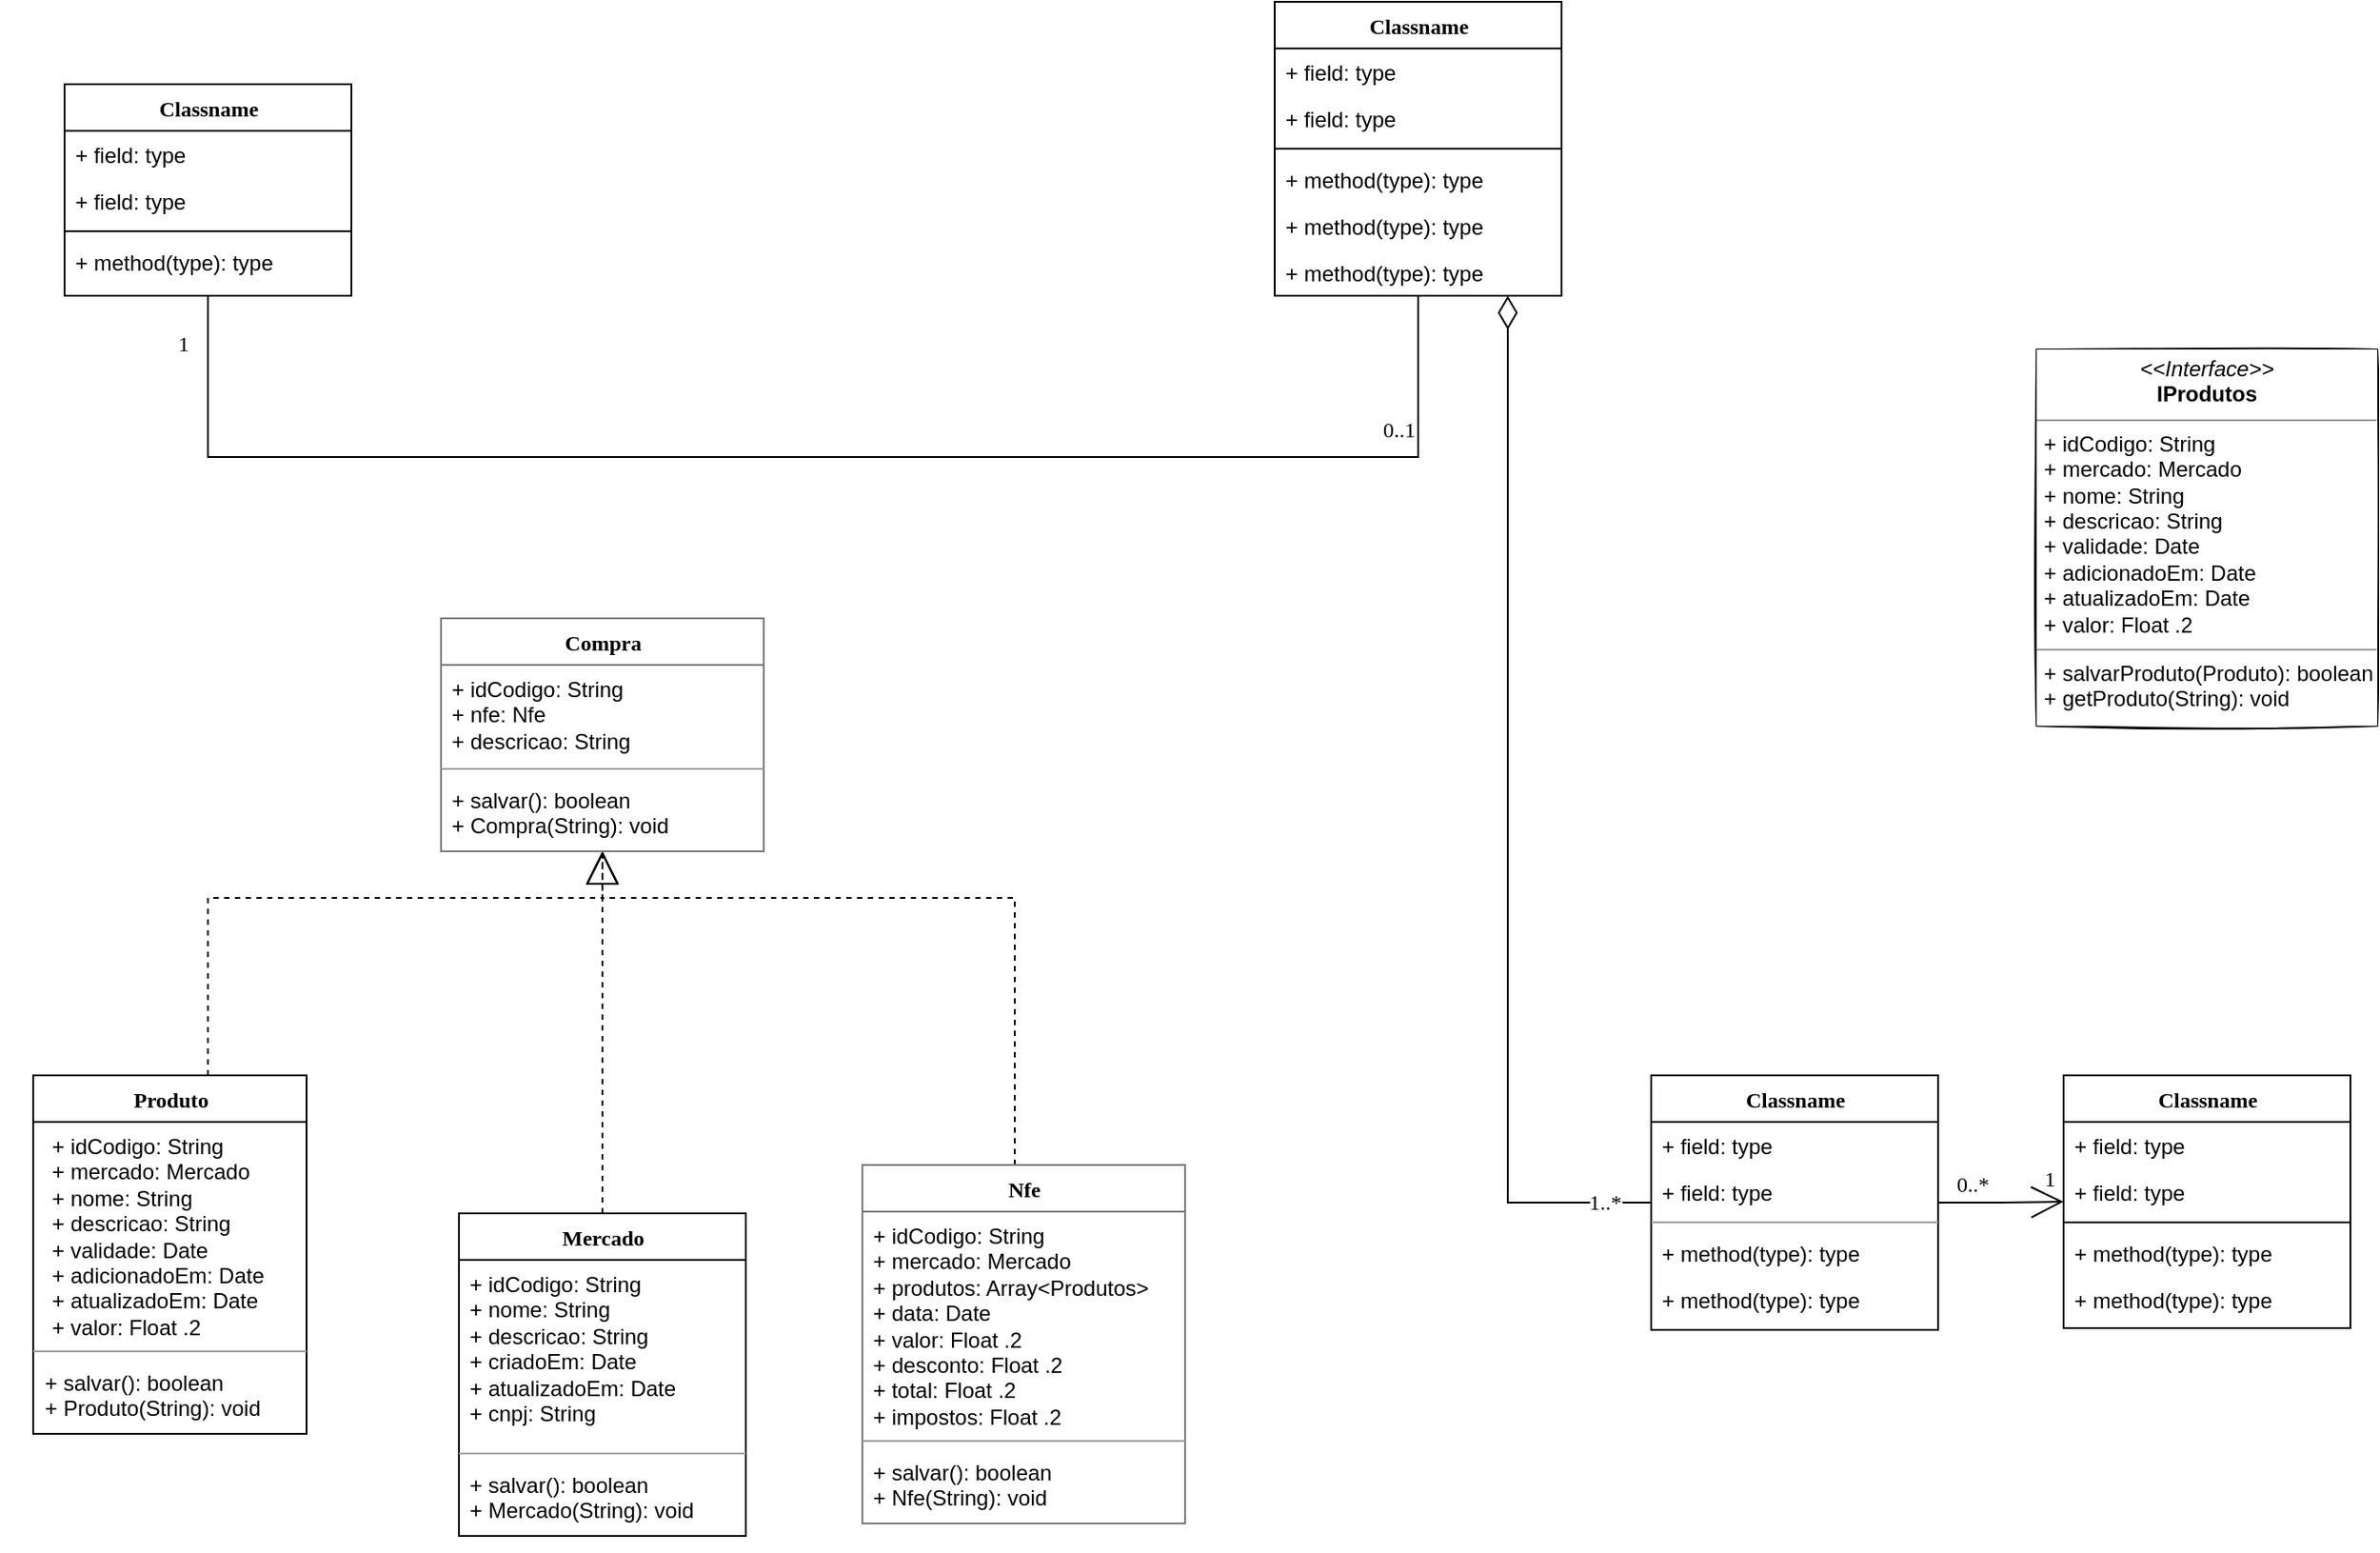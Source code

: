 <mxfile version="15.7.0" type="github">
  <diagram name="Page-1" id="6133507b-19e7-1e82-6fc7-422aa6c4b21f">
    <mxGraphModel dx="1422" dy="1640" grid="1" gridSize="10" guides="1" tooltips="1" connect="1" arrows="1" fold="1" page="1" pageScale="1" pageWidth="1100" pageHeight="850" background="none" math="0" shadow="0">
      <root>
        <mxCell id="0" />
        <mxCell id="1" parent="0" />
        <mxCell id="5zKXGd3uKck9Og05UXul-10" value="" style="rounded=0;whiteSpace=wrap;html=1;shadow=0;glass=0;labelBackgroundColor=default;sketch=1;fontColor=default;strokeColor=#FFFFFF;gradientColor=none;fillColor=none;" vertex="1" parent="1">
          <mxGeometry y="150" width="700" height="550" as="geometry" />
        </mxCell>
        <mxCell id="b94bc138ca980ef-13" style="edgeStyle=orthogonalEdgeStyle;rounded=0;html=1;dashed=1;labelBackgroundColor=default;startArrow=none;startFill=0;startSize=8;endArrow=open;endFill=0;endSize=16;fontFamily=Verdana;fontSize=12;fontColor=default;" parent="1" source="235556782a83e6d0-1" edge="1">
          <mxGeometry relative="1" as="geometry">
            <Array as="points">
              <mxPoint x="115" y="336" />
              <mxPoint x="335" y="336" />
            </Array>
            <mxPoint x="335" y="310" as="targetPoint" />
          </mxGeometry>
        </mxCell>
        <mxCell id="235556782a83e6d0-1" value="Produto" style="swimlane;html=1;fontStyle=1;align=center;verticalAlign=top;childLayout=stackLayout;horizontal=1;startSize=26;horizontalStack=0;resizeParent=1;resizeLast=0;collapsible=1;marginBottom=0;swimlaneFillColor=rgba(255, 255, 255, 1);rounded=0;shadow=0;comic=0;labelBackgroundColor=default;strokeWidth=1;fillColor=rgba(255, 255, 255, 1);fontFamily=Verdana;fontSize=12;glass=0;fontColor=default;" parent="1" vertex="1">
          <mxGeometry x="17.5" y="435" width="152.5" height="200" as="geometry">
            <mxRectangle x="35" y="436" width="90" height="26" as="alternateBounds" />
          </mxGeometry>
        </mxCell>
        <mxCell id="235556782a83e6d0-5" value="&lt;p style=&quot;margin: 0px 0px 0px 4px&quot;&gt;+ idCodigo: String&lt;br&gt;+ mercado: Mercado&lt;/p&gt;&lt;p style=&quot;margin: 0px 0px 0px 4px&quot;&gt;+ nome: String&lt;/p&gt;&lt;p style=&quot;margin: 0px 0px 0px 4px&quot;&gt;+ descricao: String&lt;/p&gt;&lt;p style=&quot;margin: 0px 0px 0px 4px&quot;&gt;+ validade: Date&lt;/p&gt;&lt;p style=&quot;margin: 0px 0px 0px 4px&quot;&gt;+ adicionadoEm: Date&lt;/p&gt;&lt;p style=&quot;margin: 0px 0px 0px 4px&quot;&gt;+ atualizadoEm: Date&lt;/p&gt;&lt;p style=&quot;margin: 0px 0px 0px 4px&quot;&gt;+ valor: Float .2&lt;/p&gt;" style="text;html=1;strokeColor=none;fillColor=none;align=left;verticalAlign=top;spacingLeft=4;spacingRight=4;whiteSpace=wrap;overflow=hidden;rotatable=0;points=[[0,0.5],[1,0.5]];portConstraint=eastwest;fontColor=default;labelBackgroundColor=default;" parent="235556782a83e6d0-1" vertex="1">
          <mxGeometry y="26" width="152.5" height="124" as="geometry" />
        </mxCell>
        <mxCell id="235556782a83e6d0-6" value="" style="line;html=1;strokeWidth=1;fillColor=none;align=left;verticalAlign=middle;spacingTop=-1;spacingLeft=3;spacingRight=3;rotatable=0;labelPosition=right;points=[];portConstraint=eastwest;fontColor=default;labelBackgroundColor=default;strokeColor=#9C9C9C;" parent="235556782a83e6d0-1" vertex="1">
          <mxGeometry y="150" width="152.5" height="8" as="geometry" />
        </mxCell>
        <mxCell id="235556782a83e6d0-7" value="&lt;span&gt;+ salvar(): boolean&lt;/span&gt;&lt;br&gt;&lt;span&gt;+ Produto(String): void&lt;/span&gt;" style="text;html=1;strokeColor=none;fillColor=none;align=left;verticalAlign=top;spacingLeft=4;spacingRight=4;whiteSpace=wrap;overflow=hidden;rotatable=0;points=[[0,0.5],[1,0.5]];portConstraint=eastwest;fontColor=default;labelBackgroundColor=default;" parent="235556782a83e6d0-1" vertex="1">
          <mxGeometry y="158" width="152.5" height="42" as="geometry" />
        </mxCell>
        <mxCell id="78961159f06e98e8-17" value="Classname" style="swimlane;html=1;fontStyle=1;align=center;verticalAlign=top;childLayout=stackLayout;horizontal=1;startSize=26;horizontalStack=0;resizeParent=1;resizeLast=0;collapsible=1;marginBottom=0;swimlaneFillColor=rgba(255, 255, 255, 1);rounded=0;shadow=0;comic=0;labelBackgroundColor=default;strokeWidth=1;fillColor=rgba(255, 255, 255, 1);fontFamily=Verdana;fontSize=12;glass=0;fontColor=default;" parent="1" vertex="1">
          <mxGeometry x="35" y="-118" width="160" height="118" as="geometry">
            <mxRectangle x="35" y="-118" width="100" height="26" as="alternateBounds" />
          </mxGeometry>
        </mxCell>
        <mxCell id="78961159f06e98e8-23" value="+ field: type" style="text;html=1;strokeColor=none;fillColor=none;align=left;verticalAlign=top;spacingLeft=4;spacingRight=4;whiteSpace=wrap;overflow=hidden;rotatable=0;points=[[0,0.5],[1,0.5]];portConstraint=eastwest;fontColor=default;labelBackgroundColor=default;" parent="78961159f06e98e8-17" vertex="1">
          <mxGeometry y="26" width="160" height="26" as="geometry" />
        </mxCell>
        <mxCell id="78961159f06e98e8-24" value="+ field: type" style="text;html=1;strokeColor=none;fillColor=none;align=left;verticalAlign=top;spacingLeft=4;spacingRight=4;whiteSpace=wrap;overflow=hidden;rotatable=0;points=[[0,0.5],[1,0.5]];portConstraint=eastwest;fontColor=default;labelBackgroundColor=default;" parent="78961159f06e98e8-17" vertex="1">
          <mxGeometry y="52" width="160" height="26" as="geometry" />
        </mxCell>
        <mxCell id="78961159f06e98e8-19" value="" style="line;html=1;strokeWidth=1;fillColor=none;align=left;verticalAlign=middle;spacingTop=-1;spacingLeft=3;spacingRight=3;rotatable=0;labelPosition=right;points=[];portConstraint=eastwest;fontColor=default;labelBackgroundColor=default;" parent="78961159f06e98e8-17" vertex="1">
          <mxGeometry y="78" width="160" height="8" as="geometry" />
        </mxCell>
        <mxCell id="78961159f06e98e8-27" value="+ method(type): type" style="text;html=1;strokeColor=none;fillColor=none;align=left;verticalAlign=top;spacingLeft=4;spacingRight=4;whiteSpace=wrap;overflow=hidden;rotatable=0;points=[[0,0.5],[1,0.5]];portConstraint=eastwest;fontColor=default;labelBackgroundColor=default;" parent="78961159f06e98e8-17" vertex="1">
          <mxGeometry y="86" width="160" height="26" as="geometry" />
        </mxCell>
        <mxCell id="b94bc138ca980ef-8" style="edgeStyle=orthogonalEdgeStyle;rounded=0;html=1;labelBackgroundColor=default;startArrow=none;startFill=0;startSize=8;endArrow=none;endFill=0;endSize=16;fontFamily=Verdana;fontSize=12;fontColor=default;" parent="1" source="78961159f06e98e8-43" target="78961159f06e98e8-17" edge="1">
          <mxGeometry relative="1" as="geometry">
            <Array as="points">
              <mxPoint x="790" y="90" />
              <mxPoint x="115" y="90" />
            </Array>
          </mxGeometry>
        </mxCell>
        <mxCell id="b94bc138ca980ef-15" value="0..1" style="text;html=1;resizable=0;points=[];align=center;verticalAlign=middle;labelBackgroundColor=default;fontSize=12;fontFamily=Verdana;fontColor=default;" parent="b94bc138ca980ef-8" vertex="1" connectable="0">
          <mxGeometry x="-0.575" y="-86" relative="1" as="geometry">
            <mxPoint x="80" y="71" as="offset" />
          </mxGeometry>
        </mxCell>
        <mxCell id="b94bc138ca980ef-16" value="1" style="text;html=1;resizable=0;points=[];align=center;verticalAlign=middle;labelBackgroundColor=default;fontSize=12;fontFamily=Verdana;fontColor=default;" parent="b94bc138ca980ef-8" vertex="1" connectable="0">
          <mxGeometry x="0.892" y="-1" relative="1" as="geometry">
            <mxPoint x="-15" y="-19" as="offset" />
          </mxGeometry>
        </mxCell>
        <mxCell id="78961159f06e98e8-43" value="Classname" style="swimlane;html=1;fontStyle=1;align=center;verticalAlign=top;childLayout=stackLayout;horizontal=1;startSize=26;horizontalStack=0;resizeParent=1;resizeLast=0;collapsible=1;marginBottom=0;swimlaneFillColor=default;rounded=0;shadow=0;comic=0;labelBackgroundColor=default;strokeWidth=1;fillColor=default;fontFamily=Verdana;fontSize=12;swimlaneLine=1;glass=0;fontColor=default;" parent="1" vertex="1">
          <mxGeometry x="710" y="-164.0" width="160" height="164" as="geometry">
            <mxRectangle x="665" y="136.0" width="100" height="26" as="alternateBounds" />
          </mxGeometry>
        </mxCell>
        <mxCell id="78961159f06e98e8-44" value="+ field: type" style="text;html=1;strokeColor=none;fillColor=none;align=left;verticalAlign=top;spacingLeft=4;spacingRight=4;whiteSpace=wrap;overflow=hidden;rotatable=0;points=[[0,0.5],[1,0.5]];portConstraint=eastwest;fontColor=default;labelBackgroundColor=default;" parent="78961159f06e98e8-43" vertex="1">
          <mxGeometry y="26" width="160" height="26" as="geometry" />
        </mxCell>
        <mxCell id="78961159f06e98e8-45" value="+ field: type" style="text;html=1;strokeColor=none;fillColor=none;align=left;verticalAlign=top;spacingLeft=4;spacingRight=4;whiteSpace=wrap;overflow=hidden;rotatable=0;points=[[0,0.5],[1,0.5]];portConstraint=eastwest;fontColor=default;labelBackgroundColor=default;" parent="78961159f06e98e8-43" vertex="1">
          <mxGeometry y="52" width="160" height="26" as="geometry" />
        </mxCell>
        <mxCell id="78961159f06e98e8-51" value="" style="line;html=1;strokeWidth=1;fillColor=none;align=left;verticalAlign=middle;spacingTop=-1;spacingLeft=3;spacingRight=3;rotatable=0;labelPosition=right;points=[];portConstraint=eastwest;fontColor=default;labelBackgroundColor=default;" parent="78961159f06e98e8-43" vertex="1">
          <mxGeometry y="78" width="160" height="8" as="geometry" />
        </mxCell>
        <mxCell id="78961159f06e98e8-52" value="+ method(type): type" style="text;html=1;strokeColor=none;fillColor=none;align=left;verticalAlign=top;spacingLeft=4;spacingRight=4;whiteSpace=wrap;overflow=hidden;rotatable=0;points=[[0,0.5],[1,0.5]];portConstraint=eastwest;fontColor=default;labelBackgroundColor=default;" parent="78961159f06e98e8-43" vertex="1">
          <mxGeometry y="86" width="160" height="26" as="geometry" />
        </mxCell>
        <mxCell id="b94bc138ca980ef-2" value="+ method(type): type" style="text;html=1;strokeColor=none;fillColor=none;align=left;verticalAlign=top;spacingLeft=4;spacingRight=4;whiteSpace=wrap;overflow=hidden;rotatable=0;points=[[0,0.5],[1,0.5]];portConstraint=eastwest;fontColor=default;labelBackgroundColor=default;" parent="78961159f06e98e8-43" vertex="1">
          <mxGeometry y="112" width="160" height="26" as="geometry" />
        </mxCell>
        <mxCell id="b94bc138ca980ef-3" value="+ method(type): type" style="text;html=1;strokeColor=none;fillColor=none;align=left;verticalAlign=top;spacingLeft=4;spacingRight=4;whiteSpace=wrap;overflow=hidden;rotatable=0;points=[[0,0.5],[1,0.5]];portConstraint=eastwest;fontColor=default;labelBackgroundColor=default;" parent="78961159f06e98e8-43" vertex="1">
          <mxGeometry y="138" width="160" height="26" as="geometry" />
        </mxCell>
        <mxCell id="b94bc138ca980ef-12" style="edgeStyle=orthogonalEdgeStyle;rounded=0;html=1;dashed=1;labelBackgroundColor=default;startArrow=none;startFill=0;startSize=8;endArrow=open;endFill=0;endSize=16;fontFamily=Verdana;fontSize=12;fontColor=default;" parent="1" source="78961159f06e98e8-69" edge="1">
          <mxGeometry relative="1" as="geometry">
            <mxPoint x="335" y="310" as="targetPoint" />
          </mxGeometry>
        </mxCell>
        <mxCell id="78961159f06e98e8-69" value="Mercado" style="swimlane;html=1;fontStyle=1;align=center;verticalAlign=top;childLayout=stackLayout;horizontal=1;startSize=26;horizontalStack=0;resizeParent=1;resizeLast=0;collapsible=1;marginBottom=0;swimlaneFillColor=rgba(255, 255, 255, 1);rounded=0;shadow=0;comic=0;labelBackgroundColor=default;strokeWidth=1;fillColor=rgba(255, 255, 255, 1);fontFamily=Verdana;fontSize=12;glass=0;fontColor=default;" parent="1" vertex="1">
          <mxGeometry x="255" y="512" width="160" height="180" as="geometry" />
        </mxCell>
        <mxCell id="78961159f06e98e8-70" value="+ idCodigo: String&lt;br&gt;+ nome: String&lt;br&gt;+ descricao: String&lt;br&gt;+ criadoEm: Date&lt;br&gt;+ atualizadoEm: Date&lt;br&gt;+ cnpj: String" style="text;html=1;strokeColor=none;fillColor=none;align=left;verticalAlign=top;spacingLeft=4;spacingRight=4;whiteSpace=wrap;overflow=hidden;rotatable=0;points=[[0,0.5],[1,0.5]];portConstraint=eastwest;fontColor=default;labelBackgroundColor=default;" parent="78961159f06e98e8-69" vertex="1">
          <mxGeometry y="26" width="160" height="104" as="geometry" />
        </mxCell>
        <mxCell id="78961159f06e98e8-77" value="" style="line;html=1;strokeWidth=1;fillColor=none;align=left;verticalAlign=middle;spacingTop=-1;spacingLeft=3;spacingRight=3;rotatable=0;labelPosition=right;points=[];portConstraint=eastwest;fontColor=default;labelBackgroundColor=default;strokeColor=#A6A6A6;" parent="78961159f06e98e8-69" vertex="1">
          <mxGeometry y="130" width="160" height="8" as="geometry" />
        </mxCell>
        <mxCell id="5zKXGd3uKck9Og05UXul-4" value="&lt;span&gt;+ salvar(): boolean&lt;/span&gt;&lt;br&gt;&lt;span&gt;+ Mercado(String): void&lt;/span&gt;" style="text;html=1;strokeColor=none;fillColor=none;align=left;verticalAlign=top;spacingLeft=4;spacingRight=4;whiteSpace=wrap;overflow=hidden;rotatable=0;points=[[0,0.5],[1,0.5]];portConstraint=eastwest;fontColor=default;labelBackgroundColor=default;" vertex="1" parent="78961159f06e98e8-69">
          <mxGeometry y="138" width="160" height="42" as="geometry" />
        </mxCell>
        <mxCell id="b94bc138ca980ef-9" style="edgeStyle=orthogonalEdgeStyle;rounded=0;html=1;labelBackgroundColor=default;startArrow=none;startFill=0;startSize=8;endArrow=diamondThin;endFill=0;endSize=16;fontFamily=Verdana;fontSize=12;fontColor=default;" parent="1" source="78961159f06e98e8-82" target="78961159f06e98e8-43" edge="1">
          <mxGeometry relative="1" as="geometry">
            <Array as="points">
              <mxPoint x="840" y="506" />
            </Array>
          </mxGeometry>
        </mxCell>
        <mxCell id="b94bc138ca980ef-19" value="1..*" style="text;html=1;resizable=0;points=[];align=center;verticalAlign=middle;labelBackgroundColor=default;fontSize=12;fontFamily=Verdana;fontColor=default;" parent="b94bc138ca980ef-9" vertex="1" connectable="0">
          <mxGeometry x="-0.847" y="-1" relative="1" as="geometry">
            <mxPoint x="19" y="1" as="offset" />
          </mxGeometry>
        </mxCell>
        <mxCell id="b94bc138ca980ef-10" style="edgeStyle=orthogonalEdgeStyle;rounded=0;html=1;labelBackgroundColor=default;startArrow=none;startFill=0;startSize=8;endArrow=open;endFill=0;endSize=16;fontFamily=Verdana;fontSize=12;fontColor=default;" parent="1" source="78961159f06e98e8-82" target="78961159f06e98e8-95" edge="1">
          <mxGeometry relative="1" as="geometry" />
        </mxCell>
        <mxCell id="b94bc138ca980ef-20" value="0..*" style="text;html=1;resizable=0;points=[];align=center;verticalAlign=middle;labelBackgroundColor=default;fontSize=12;fontFamily=Verdana;fontColor=default;" parent="b94bc138ca980ef-10" vertex="1" connectable="0">
          <mxGeometry x="-0.789" relative="1" as="geometry">
            <mxPoint x="11" y="-10" as="offset" />
          </mxGeometry>
        </mxCell>
        <mxCell id="b94bc138ca980ef-21" value="1" style="text;html=1;resizable=0;points=[];align=center;verticalAlign=middle;labelBackgroundColor=default;fontSize=12;fontFamily=Verdana;fontColor=default;" parent="b94bc138ca980ef-10" vertex="1" connectable="0">
          <mxGeometry x="0.7" y="1" relative="1" as="geometry">
            <mxPoint x="2" y="-12" as="offset" />
          </mxGeometry>
        </mxCell>
        <mxCell id="78961159f06e98e8-82" value="Classname" style="swimlane;html=1;fontStyle=1;align=center;verticalAlign=top;childLayout=stackLayout;horizontal=1;startSize=26;horizontalStack=0;resizeParent=1;resizeLast=0;collapsible=1;marginBottom=0;swimlaneFillColor=rgba(255, 255, 255, 1);rounded=0;shadow=0;comic=0;labelBackgroundColor=default;strokeWidth=1;fillColor=rgba(255, 255, 255, 1);fontFamily=Verdana;fontSize=12;glass=0;fontColor=default;" parent="1" vertex="1">
          <mxGeometry x="920" y="435" width="160" height="142" as="geometry" />
        </mxCell>
        <mxCell id="78961159f06e98e8-84" value="+ field: type" style="text;html=1;strokeColor=none;fillColor=none;align=left;verticalAlign=top;spacingLeft=4;spacingRight=4;whiteSpace=wrap;overflow=hidden;rotatable=0;points=[[0,0.5],[1,0.5]];portConstraint=eastwest;fontColor=default;labelBackgroundColor=default;" parent="78961159f06e98e8-82" vertex="1">
          <mxGeometry y="26" width="160" height="26" as="geometry" />
        </mxCell>
        <mxCell id="78961159f06e98e8-89" value="+ field: type" style="text;html=1;strokeColor=none;fillColor=none;align=left;verticalAlign=top;spacingLeft=4;spacingRight=4;whiteSpace=wrap;overflow=hidden;rotatable=0;points=[[0,0.5],[1,0.5]];portConstraint=eastwest;fontColor=default;labelBackgroundColor=default;" parent="78961159f06e98e8-82" vertex="1">
          <mxGeometry y="52" width="160" height="26" as="geometry" />
        </mxCell>
        <mxCell id="78961159f06e98e8-90" value="" style="line;html=1;strokeWidth=1;fillColor=none;align=left;verticalAlign=middle;spacingTop=-1;spacingLeft=3;spacingRight=3;rotatable=0;labelPosition=right;points=[];portConstraint=eastwest;fontColor=default;labelBackgroundColor=default;strokeColor=#9C9C9C;" parent="78961159f06e98e8-82" vertex="1">
          <mxGeometry y="78" width="160" height="8" as="geometry" />
        </mxCell>
        <mxCell id="78961159f06e98e8-94" value="+ method(type): type" style="text;html=1;strokeColor=none;fillColor=none;align=left;verticalAlign=top;spacingLeft=4;spacingRight=4;whiteSpace=wrap;overflow=hidden;rotatable=0;points=[[0,0.5],[1,0.5]];portConstraint=eastwest;fontColor=default;labelBackgroundColor=default;" parent="78961159f06e98e8-82" vertex="1">
          <mxGeometry y="86" width="160" height="26" as="geometry" />
        </mxCell>
        <mxCell id="b94bc138ca980ef-4" value="+ method(type): type" style="text;html=1;strokeColor=none;fillColor=none;align=left;verticalAlign=top;spacingLeft=4;spacingRight=4;whiteSpace=wrap;overflow=hidden;rotatable=0;points=[[0,0.5],[1,0.5]];portConstraint=eastwest;fontColor=default;labelBackgroundColor=default;" parent="78961159f06e98e8-82" vertex="1">
          <mxGeometry y="112" width="160" height="26" as="geometry" />
        </mxCell>
        <mxCell id="78961159f06e98e8-95" value="Classname" style="swimlane;html=1;fontStyle=1;align=center;verticalAlign=top;childLayout=stackLayout;horizontal=1;startSize=26;horizontalStack=0;resizeParent=1;resizeLast=0;collapsible=1;marginBottom=0;swimlaneFillColor=#ffffff;rounded=0;shadow=0;comic=0;labelBackgroundColor=default;strokeWidth=1;fillColor=none;fontFamily=Verdana;fontSize=12;fontColor=default;" parent="1" vertex="1">
          <mxGeometry x="1150" y="435" width="160" height="141" as="geometry" />
        </mxCell>
        <mxCell id="78961159f06e98e8-96" value="+ field: type" style="text;html=1;strokeColor=none;fillColor=none;align=left;verticalAlign=top;spacingLeft=4;spacingRight=4;whiteSpace=wrap;overflow=hidden;rotatable=0;points=[[0,0.5],[1,0.5]];portConstraint=eastwest;fontColor=default;labelBackgroundColor=default;" parent="78961159f06e98e8-95" vertex="1">
          <mxGeometry y="26" width="160" height="26" as="geometry" />
        </mxCell>
        <mxCell id="78961159f06e98e8-102" value="+ field: type" style="text;html=1;strokeColor=none;fillColor=none;align=left;verticalAlign=top;spacingLeft=4;spacingRight=4;whiteSpace=wrap;overflow=hidden;rotatable=0;points=[[0,0.5],[1,0.5]];portConstraint=eastwest;fontColor=default;labelBackgroundColor=default;" parent="78961159f06e98e8-95" vertex="1">
          <mxGeometry y="52" width="160" height="26" as="geometry" />
        </mxCell>
        <mxCell id="78961159f06e98e8-103" value="" style="line;html=1;strokeWidth=1;fillColor=none;align=left;verticalAlign=middle;spacingTop=-1;spacingLeft=3;spacingRight=3;rotatable=0;labelPosition=right;points=[];portConstraint=eastwest;fontColor=default;labelBackgroundColor=default;" parent="78961159f06e98e8-95" vertex="1">
          <mxGeometry y="78" width="160" height="8" as="geometry" />
        </mxCell>
        <mxCell id="78961159f06e98e8-104" value="+ method(type): type" style="text;html=1;strokeColor=none;fillColor=none;align=left;verticalAlign=top;spacingLeft=4;spacingRight=4;whiteSpace=wrap;overflow=hidden;rotatable=0;points=[[0,0.5],[1,0.5]];portConstraint=eastwest;fontColor=default;labelBackgroundColor=default;" parent="78961159f06e98e8-95" vertex="1">
          <mxGeometry y="86" width="160" height="26" as="geometry" />
        </mxCell>
        <mxCell id="b94bc138ca980ef-5" value="+ method(type): type" style="text;html=1;strokeColor=none;fillColor=none;align=left;verticalAlign=top;spacingLeft=4;spacingRight=4;whiteSpace=wrap;overflow=hidden;rotatable=0;points=[[0,0.5],[1,0.5]];portConstraint=eastwest;fontColor=default;labelBackgroundColor=default;" parent="78961159f06e98e8-95" vertex="1">
          <mxGeometry y="112" width="160" height="26" as="geometry" />
        </mxCell>
        <mxCell id="b94bc138ca980ef-11" style="edgeStyle=orthogonalEdgeStyle;rounded=0;html=1;dashed=1;labelBackgroundColor=default;startArrow=none;startFill=0;startSize=8;endArrow=block;endFill=0;endSize=16;fontFamily=Verdana;fontSize=12;fontColor=default;" parent="1" source="78961159f06e98e8-108" edge="1">
          <mxGeometry relative="1" as="geometry">
            <Array as="points">
              <mxPoint x="565" y="336" />
            </Array>
            <mxPoint x="335" y="310" as="targetPoint" />
          </mxGeometry>
        </mxCell>
        <mxCell id="78961159f06e98e8-108" value="Nfe" style="swimlane;html=1;fontStyle=1;align=center;verticalAlign=top;childLayout=stackLayout;horizontal=1;startSize=26;horizontalStack=0;resizeParent=1;resizeLast=0;collapsible=1;marginBottom=0;swimlaneFillColor=rgba(255, 255, 255, 1);rounded=0;shadow=0;comic=0;labelBackgroundColor=default;strokeWidth=1;fillColor=rgba(255, 255, 255, 1);fontFamily=Verdana;fontSize=12;glass=0;fontColor=default;strokeColor=#7A7A7A;" parent="1" vertex="1">
          <mxGeometry x="480" y="485" width="180" height="200" as="geometry" />
        </mxCell>
        <mxCell id="78961159f06e98e8-109" value="+ idCodigo: String&lt;br&gt;+ mercado: Mercado&lt;br&gt;+ produtos: Array&amp;lt;Produtos&amp;gt;&lt;br&gt;+ data: Date&lt;br&gt;+ valor: Float .2&lt;br&gt;+ desconto: Float .2&lt;br&gt;+ total: Float .2&lt;br&gt;+ impostos: Float .2" style="text;html=1;strokeColor=none;fillColor=none;align=left;verticalAlign=top;spacingLeft=4;spacingRight=4;whiteSpace=wrap;overflow=hidden;rotatable=0;points=[[0,0.5],[1,0.5]];portConstraint=eastwest;fontColor=default;labelBackgroundColor=default;" parent="78961159f06e98e8-108" vertex="1">
          <mxGeometry y="26" width="180" height="124" as="geometry" />
        </mxCell>
        <mxCell id="78961159f06e98e8-116" value="" style="line;html=1;strokeWidth=1;fillColor=none;align=left;verticalAlign=middle;spacingTop=-1;spacingLeft=3;spacingRight=3;rotatable=0;labelPosition=right;points=[];portConstraint=eastwest;fontColor=default;labelBackgroundColor=default;strokeColor=#9E9E9E;" parent="78961159f06e98e8-108" vertex="1">
          <mxGeometry y="150" width="180" height="8" as="geometry" />
        </mxCell>
        <mxCell id="78961159f06e98e8-117" value="+ salvar(): boolean&lt;br&gt;+ Nfe(String): void" style="text;html=1;strokeColor=none;fillColor=none;align=left;verticalAlign=top;spacingLeft=4;spacingRight=4;whiteSpace=wrap;overflow=hidden;rotatable=0;points=[[0,0.5],[1,0.5]];portConstraint=eastwest;fontColor=default;labelBackgroundColor=default;" parent="78961159f06e98e8-108" vertex="1">
          <mxGeometry y="158" width="180" height="42" as="geometry" />
        </mxCell>
        <mxCell id="5zKXGd3uKck9Og05UXul-5" value="Compra" style="swimlane;html=1;fontStyle=1;align=center;verticalAlign=top;childLayout=stackLayout;horizontal=1;startSize=26;horizontalStack=0;resizeParent=1;resizeLast=0;collapsible=1;marginBottom=0;swimlaneFillColor=rgba(255, 255, 255, 1);rounded=0;shadow=0;comic=0;labelBackgroundColor=default;strokeWidth=1;fillColor=rgba(255, 255, 255, 1);fontFamily=Verdana;fontSize=12;glass=0;fontColor=default;strokeColor=#7A7A7A;" vertex="1" parent="1">
          <mxGeometry x="245" y="180" width="180" height="130" as="geometry" />
        </mxCell>
        <mxCell id="5zKXGd3uKck9Og05UXul-6" value="+ idCodigo: String&lt;br&gt;+ nfe: Nfe&lt;br&gt;+ descricao: String" style="text;html=1;strokeColor=none;fillColor=none;align=left;verticalAlign=top;spacingLeft=4;spacingRight=4;whiteSpace=wrap;overflow=hidden;rotatable=0;points=[[0,0.5],[1,0.5]];portConstraint=eastwest;fontColor=default;labelBackgroundColor=default;" vertex="1" parent="5zKXGd3uKck9Og05UXul-5">
          <mxGeometry y="26" width="180" height="54" as="geometry" />
        </mxCell>
        <mxCell id="5zKXGd3uKck9Og05UXul-7" value="" style="line;html=1;strokeWidth=1;fillColor=none;align=left;verticalAlign=middle;spacingTop=-1;spacingLeft=3;spacingRight=3;rotatable=0;labelPosition=right;points=[];portConstraint=eastwest;fontColor=default;labelBackgroundColor=default;strokeColor=#9E9E9E;" vertex="1" parent="5zKXGd3uKck9Og05UXul-5">
          <mxGeometry y="80" width="180" height="8" as="geometry" />
        </mxCell>
        <mxCell id="5zKXGd3uKck9Og05UXul-8" value="+ salvar(): boolean&lt;br&gt;+ Compra(String): void" style="text;html=1;strokeColor=none;fillColor=none;align=left;verticalAlign=top;spacingLeft=4;spacingRight=4;whiteSpace=wrap;overflow=hidden;rotatable=0;points=[[0,0.5],[1,0.5]];portConstraint=eastwest;fontColor=default;labelBackgroundColor=default;" vertex="1" parent="5zKXGd3uKck9Og05UXul-5">
          <mxGeometry y="88" width="180" height="42" as="geometry" />
        </mxCell>
        <mxCell id="5zKXGd3uKck9Og05UXul-9" value="&lt;p style=&quot;margin: 0px ; margin-top: 4px ; text-align: center&quot;&gt;&lt;i&gt;&amp;lt;&amp;lt;Interface&amp;gt;&amp;gt;&lt;/i&gt;&lt;br&gt;&lt;b&gt;IProdutos&lt;/b&gt;&lt;/p&gt;&lt;hr size=&quot;1&quot;&gt;&lt;p style=&quot;margin: 0px ; margin-left: 4px&quot;&gt;+ idCodigo: String&lt;br&gt;+ mercado: Mercado&lt;/p&gt;&lt;p style=&quot;margin: 0px ; margin-left: 4px&quot;&gt;+ nome: String&lt;/p&gt;&lt;p style=&quot;margin: 0px ; margin-left: 4px&quot;&gt;+ descricao: String&lt;/p&gt;&lt;p style=&quot;margin: 0px ; margin-left: 4px&quot;&gt;+ validade: Date&lt;/p&gt;&lt;p style=&quot;margin: 0px ; margin-left: 4px&quot;&gt;+ adicionadoEm: Date&lt;/p&gt;&lt;p style=&quot;margin: 0px ; margin-left: 4px&quot;&gt;+ atualizadoEm: Date&lt;/p&gt;&lt;p style=&quot;margin: 0px ; margin-left: 4px&quot;&gt;+ valor: Float .2&lt;br&gt;&lt;/p&gt;&lt;hr size=&quot;1&quot;&gt;&lt;p style=&quot;margin: 0px ; margin-left: 4px&quot;&gt;+ salvarProduto(Produto): boolean&lt;br&gt;+ getProduto(String): void&lt;/p&gt;" style="verticalAlign=top;align=left;overflow=fill;fontSize=12;fontFamily=Helvetica;html=1;rounded=0;shadow=0;comic=0;labelBackgroundColor=default;strokeWidth=1;fontColor=default;strokeColor=default;sketch=1;glass=0;" vertex="1" parent="1">
          <mxGeometry x="1135" y="30" width="190" height="210" as="geometry" />
        </mxCell>
      </root>
    </mxGraphModel>
  </diagram>
</mxfile>
